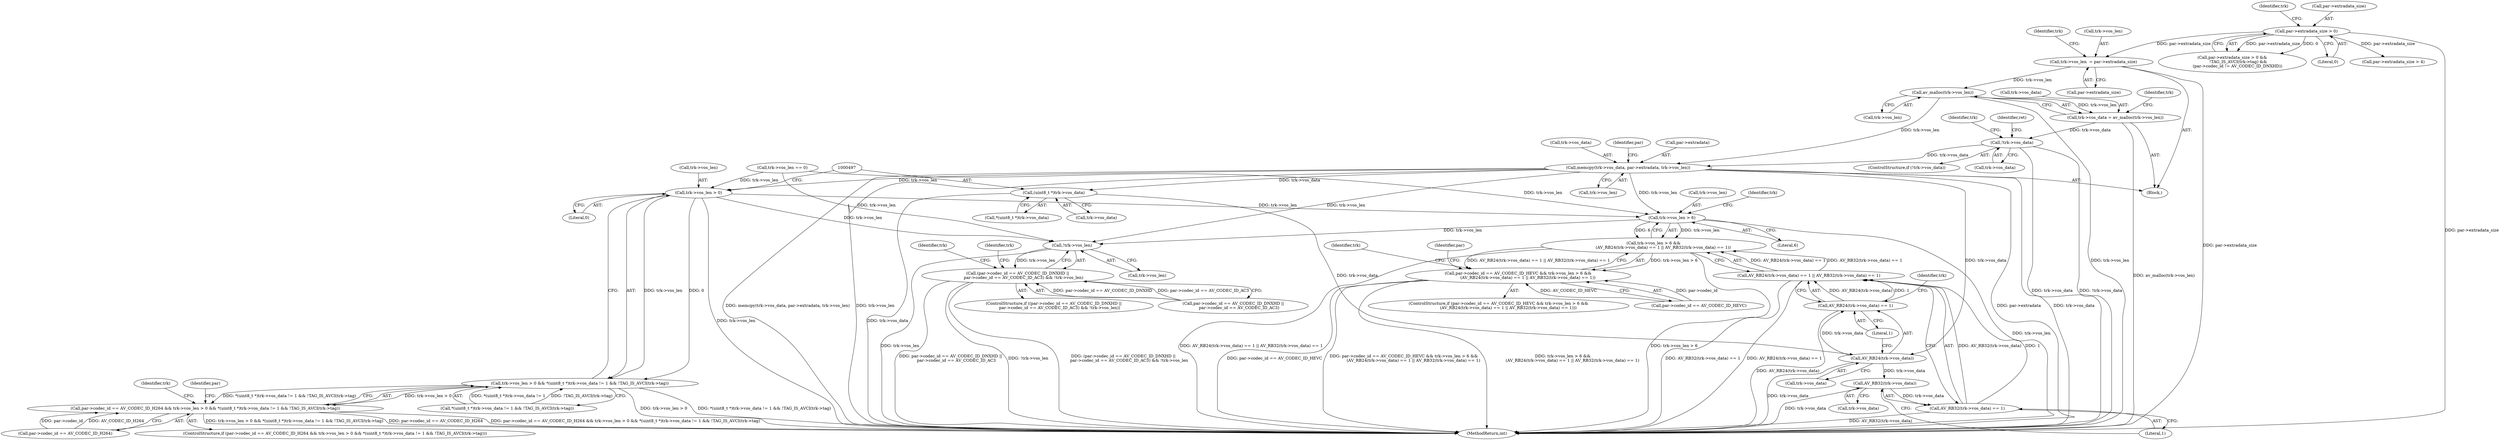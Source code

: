 digraph "0_FFmpeg_3a2d21bc5f97aa0161db3ae731fc2732be6108b8@API" {
"1000410" [label="(Call,av_malloc(trk->vos_len))"];
"1000399" [label="(Call,trk->vos_len  = par->extradata_size)"];
"1000382" [label="(Call,par->extradata_size > 0)"];
"1000406" [label="(Call,trk->vos_data = av_malloc(trk->vos_len))"];
"1000415" [label="(Call,!trk->vos_data)"];
"1000425" [label="(Call,memcpy(trk->vos_data, par->extradata, trk->vos_len))"];
"1000488" [label="(Call,trk->vos_len > 0)"];
"1000487" [label="(Call,trk->vos_len > 0 && *(uint8_t *)trk->vos_data != 1 && !TAG_IS_AVCI(trk->tag))"];
"1000481" [label="(Call,par->codec_id == AV_CODEC_ID_H264 && trk->vos_len > 0 && *(uint8_t *)trk->vos_data != 1 && !TAG_IS_AVCI(trk->tag))"];
"1000586" [label="(Call,trk->vos_len > 6)"];
"1000585" [label="(Call,trk->vos_len > 6 &&\n               (AV_RB24(trk->vos_data) == 1 || AV_RB32(trk->vos_data) == 1))"];
"1000579" [label="(Call,par->codec_id == AV_CODEC_ID_HEVC && trk->vos_len > 6 &&\n               (AV_RB24(trk->vos_data) == 1 || AV_RB32(trk->vos_data) == 1))"];
"1000766" [label="(Call,!trk->vos_len)"];
"1000754" [label="(Call,(par->codec_id == AV_CODEC_ID_DNXHD ||\n         par->codec_id == AV_CODEC_ID_AC3) && !trk->vos_len)"];
"1000496" [label="(Call,(uint8_t *)trk->vos_data)"];
"1000593" [label="(Call,AV_RB24(trk->vos_data))"];
"1000592" [label="(Call,AV_RB24(trk->vos_data) == 1)"];
"1000591" [label="(Call,AV_RB24(trk->vos_data) == 1 || AV_RB32(trk->vos_data) == 1)"];
"1000599" [label="(Call,AV_RB32(trk->vos_data))"];
"1000598" [label="(Call,AV_RB32(trk->vos_data) == 1)"];
"1000381" [label="(Call,par->extradata_size > 0 &&\n         !TAG_IS_AVCI(trk->tag) &&\n        (par->codec_id != AV_CODEC_ID_DNXHD))"];
"1000609" [label="(Identifier,trk)"];
"1000578" [label="(ControlStructure,if (par->codec_id == AV_CODEC_ID_HEVC && trk->vos_len > 6 &&\n               (AV_RB24(trk->vos_data) == 1 || AV_RB32(trk->vos_data) == 1)))"];
"1000391" [label="(Identifier,trk)"];
"1000767" [label="(Call,trk->vos_len)"];
"1000417" [label="(Identifier,trk)"];
"1000408" [label="(Identifier,trk)"];
"1000386" [label="(Literal,0)"];
"1001466" [label="(MethodReturn,int)"];
"1000579" [label="(Call,par->codec_id == AV_CODEC_ID_HEVC && trk->vos_len > 6 &&\n               (AV_RB24(trk->vos_data) == 1 || AV_RB32(trk->vos_data) == 1))"];
"1000591" [label="(Call,AV_RB24(trk->vos_data) == 1 || AV_RB32(trk->vos_data) == 1)"];
"1000598" [label="(Call,AV_RB32(trk->vos_data) == 1)"];
"1000754" [label="(Call,(par->codec_id == AV_CODEC_ID_DNXHD ||\n         par->codec_id == AV_CODEC_ID_AC3) && !trk->vos_len)"];
"1000411" [label="(Call,trk->vos_len)"];
"1000421" [label="(Identifier,ret)"];
"1000512" [label="(Identifier,trk)"];
"1000493" [label="(Call,*(uint8_t *)trk->vos_data != 1 && !TAG_IS_AVCI(trk->tag))"];
"1000383" [label="(Call,par->extradata_size)"];
"1000496" [label="(Call,(uint8_t *)trk->vos_data)"];
"1000406" [label="(Call,trk->vos_data = av_malloc(trk->vos_len))"];
"1000439" [label="(Identifier,par)"];
"1000415" [label="(Call,!trk->vos_data)"];
"1000382" [label="(Call,par->extradata_size > 0)"];
"1000755" [label="(Call,par->codec_id == AV_CODEC_ID_DNXHD ||\n         par->codec_id == AV_CODEC_ID_AC3)"];
"1000652" [label="(Identifier,par)"];
"1000597" [label="(Literal,1)"];
"1000495" [label="(Call,*(uint8_t *)trk->vos_data)"];
"1000498" [label="(Call,trk->vos_data)"];
"1000580" [label="(Call,par->codec_id == AV_CODEC_ID_HEVC)"];
"1000601" [label="(Identifier,trk)"];
"1000425" [label="(Call,memcpy(trk->vos_data, par->extradata, trk->vos_len))"];
"1000407" [label="(Call,trk->vos_data)"];
"1000376" [label="(Call,trk->vos_len == 0)"];
"1000492" [label="(Literal,0)"];
"1000429" [label="(Call,par->extradata)"];
"1000590" [label="(Literal,6)"];
"1000414" [label="(ControlStructure,if (!trk->vos_data))"];
"1000398" [label="(Block,)"];
"1000427" [label="(Identifier,trk)"];
"1000489" [label="(Call,trk->vos_len)"];
"1000582" [label="(Identifier,par)"];
"1000766" [label="(Call,!trk->vos_len)"];
"1000753" [label="(ControlStructure,if ((par->codec_id == AV_CODEC_ID_DNXHD ||\n         par->codec_id == AV_CODEC_ID_AC3) && !trk->vos_len))"];
"1000586" [label="(Call,trk->vos_len > 6)"];
"1000585" [label="(Call,trk->vos_len > 6 &&\n               (AV_RB24(trk->vos_data) == 1 || AV_RB32(trk->vos_data) == 1))"];
"1000593" [label="(Call,AV_RB24(trk->vos_data))"];
"1000482" [label="(Call,par->codec_id == AV_CODEC_ID_H264)"];
"1000773" [label="(Identifier,trk)"];
"1000403" [label="(Call,par->extradata_size)"];
"1000410" [label="(Call,av_malloc(trk->vos_len))"];
"1000488" [label="(Call,trk->vos_len > 0)"];
"1000695" [label="(Call,par->extradata_size > 4)"];
"1000487" [label="(Call,trk->vos_len > 0 && *(uint8_t *)trk->vos_data != 1 && !TAG_IS_AVCI(trk->tag))"];
"1000587" [label="(Call,trk->vos_len)"];
"1000592" [label="(Call,AV_RB24(trk->vos_data) == 1)"];
"1000432" [label="(Call,trk->vos_len)"];
"1000599" [label="(Call,AV_RB32(trk->vos_data))"];
"1000804" [label="(Identifier,trk)"];
"1000603" [label="(Literal,1)"];
"1000416" [label="(Call,trk->vos_data)"];
"1000600" [label="(Call,trk->vos_data)"];
"1000594" [label="(Call,trk->vos_data)"];
"1000481" [label="(Call,par->codec_id == AV_CODEC_ID_H264 && trk->vos_len > 0 && *(uint8_t *)trk->vos_data != 1 && !TAG_IS_AVCI(trk->tag))"];
"1000426" [label="(Call,trk->vos_data)"];
"1000399" [label="(Call,trk->vos_len  = par->extradata_size)"];
"1000595" [label="(Identifier,trk)"];
"1000480" [label="(ControlStructure,if (par->codec_id == AV_CODEC_ID_H264 && trk->vos_len > 0 && *(uint8_t *)trk->vos_data != 1 && !TAG_IS_AVCI(trk->tag)))"];
"1000400" [label="(Call,trk->vos_len)"];
"1000410" -> "1000406"  [label="AST: "];
"1000410" -> "1000411"  [label="CFG: "];
"1000411" -> "1000410"  [label="AST: "];
"1000406" -> "1000410"  [label="CFG: "];
"1000410" -> "1001466"  [label="DDG: trk->vos_len"];
"1000410" -> "1000406"  [label="DDG: trk->vos_len"];
"1000399" -> "1000410"  [label="DDG: trk->vos_len"];
"1000410" -> "1000425"  [label="DDG: trk->vos_len"];
"1000399" -> "1000398"  [label="AST: "];
"1000399" -> "1000403"  [label="CFG: "];
"1000400" -> "1000399"  [label="AST: "];
"1000403" -> "1000399"  [label="AST: "];
"1000408" -> "1000399"  [label="CFG: "];
"1000399" -> "1001466"  [label="DDG: par->extradata_size"];
"1000382" -> "1000399"  [label="DDG: par->extradata_size"];
"1000382" -> "1000381"  [label="AST: "];
"1000382" -> "1000386"  [label="CFG: "];
"1000383" -> "1000382"  [label="AST: "];
"1000386" -> "1000382"  [label="AST: "];
"1000391" -> "1000382"  [label="CFG: "];
"1000381" -> "1000382"  [label="CFG: "];
"1000382" -> "1001466"  [label="DDG: par->extradata_size"];
"1000382" -> "1000381"  [label="DDG: par->extradata_size"];
"1000382" -> "1000381"  [label="DDG: 0"];
"1000382" -> "1000695"  [label="DDG: par->extradata_size"];
"1000406" -> "1000398"  [label="AST: "];
"1000407" -> "1000406"  [label="AST: "];
"1000417" -> "1000406"  [label="CFG: "];
"1000406" -> "1001466"  [label="DDG: av_malloc(trk->vos_len)"];
"1000406" -> "1000415"  [label="DDG: trk->vos_data"];
"1000415" -> "1000414"  [label="AST: "];
"1000415" -> "1000416"  [label="CFG: "];
"1000416" -> "1000415"  [label="AST: "];
"1000421" -> "1000415"  [label="CFG: "];
"1000427" -> "1000415"  [label="CFG: "];
"1000415" -> "1001466"  [label="DDG: trk->vos_data"];
"1000415" -> "1001466"  [label="DDG: !trk->vos_data"];
"1000415" -> "1000425"  [label="DDG: trk->vos_data"];
"1000425" -> "1000398"  [label="AST: "];
"1000425" -> "1000432"  [label="CFG: "];
"1000426" -> "1000425"  [label="AST: "];
"1000429" -> "1000425"  [label="AST: "];
"1000432" -> "1000425"  [label="AST: "];
"1000439" -> "1000425"  [label="CFG: "];
"1000425" -> "1001466"  [label="DDG: trk->vos_data"];
"1000425" -> "1001466"  [label="DDG: memcpy(trk->vos_data, par->extradata, trk->vos_len)"];
"1000425" -> "1001466"  [label="DDG: trk->vos_len"];
"1000425" -> "1001466"  [label="DDG: par->extradata"];
"1000425" -> "1000488"  [label="DDG: trk->vos_len"];
"1000425" -> "1000496"  [label="DDG: trk->vos_data"];
"1000425" -> "1000586"  [label="DDG: trk->vos_len"];
"1000425" -> "1000593"  [label="DDG: trk->vos_data"];
"1000425" -> "1000766"  [label="DDG: trk->vos_len"];
"1000488" -> "1000487"  [label="AST: "];
"1000488" -> "1000492"  [label="CFG: "];
"1000489" -> "1000488"  [label="AST: "];
"1000492" -> "1000488"  [label="AST: "];
"1000497" -> "1000488"  [label="CFG: "];
"1000487" -> "1000488"  [label="CFG: "];
"1000488" -> "1001466"  [label="DDG: trk->vos_len"];
"1000488" -> "1000487"  [label="DDG: trk->vos_len"];
"1000488" -> "1000487"  [label="DDG: 0"];
"1000376" -> "1000488"  [label="DDG: trk->vos_len"];
"1000488" -> "1000586"  [label="DDG: trk->vos_len"];
"1000488" -> "1000766"  [label="DDG: trk->vos_len"];
"1000487" -> "1000481"  [label="AST: "];
"1000487" -> "1000493"  [label="CFG: "];
"1000493" -> "1000487"  [label="AST: "];
"1000481" -> "1000487"  [label="CFG: "];
"1000487" -> "1001466"  [label="DDG: trk->vos_len > 0"];
"1000487" -> "1001466"  [label="DDG: *(uint8_t *)trk->vos_data != 1 && !TAG_IS_AVCI(trk->tag)"];
"1000487" -> "1000481"  [label="DDG: trk->vos_len > 0"];
"1000487" -> "1000481"  [label="DDG: *(uint8_t *)trk->vos_data != 1 && !TAG_IS_AVCI(trk->tag)"];
"1000493" -> "1000487"  [label="DDG: *(uint8_t *)trk->vos_data != 1"];
"1000493" -> "1000487"  [label="DDG: !TAG_IS_AVCI(trk->tag)"];
"1000481" -> "1000480"  [label="AST: "];
"1000481" -> "1000482"  [label="CFG: "];
"1000482" -> "1000481"  [label="AST: "];
"1000512" -> "1000481"  [label="CFG: "];
"1000582" -> "1000481"  [label="CFG: "];
"1000481" -> "1001466"  [label="DDG: par->codec_id == AV_CODEC_ID_H264 && trk->vos_len > 0 && *(uint8_t *)trk->vos_data != 1 && !TAG_IS_AVCI(trk->tag)"];
"1000481" -> "1001466"  [label="DDG: trk->vos_len > 0 && *(uint8_t *)trk->vos_data != 1 && !TAG_IS_AVCI(trk->tag)"];
"1000481" -> "1001466"  [label="DDG: par->codec_id == AV_CODEC_ID_H264"];
"1000482" -> "1000481"  [label="DDG: par->codec_id"];
"1000482" -> "1000481"  [label="DDG: AV_CODEC_ID_H264"];
"1000586" -> "1000585"  [label="AST: "];
"1000586" -> "1000590"  [label="CFG: "];
"1000587" -> "1000586"  [label="AST: "];
"1000590" -> "1000586"  [label="AST: "];
"1000595" -> "1000586"  [label="CFG: "];
"1000585" -> "1000586"  [label="CFG: "];
"1000586" -> "1001466"  [label="DDG: trk->vos_len"];
"1000586" -> "1000585"  [label="DDG: trk->vos_len"];
"1000586" -> "1000585"  [label="DDG: 6"];
"1000376" -> "1000586"  [label="DDG: trk->vos_len"];
"1000586" -> "1000766"  [label="DDG: trk->vos_len"];
"1000585" -> "1000579"  [label="AST: "];
"1000585" -> "1000591"  [label="CFG: "];
"1000591" -> "1000585"  [label="AST: "];
"1000579" -> "1000585"  [label="CFG: "];
"1000585" -> "1001466"  [label="DDG: trk->vos_len > 6"];
"1000585" -> "1001466"  [label="DDG: AV_RB24(trk->vos_data) == 1 || AV_RB32(trk->vos_data) == 1"];
"1000585" -> "1000579"  [label="DDG: trk->vos_len > 6"];
"1000585" -> "1000579"  [label="DDG: AV_RB24(trk->vos_data) == 1 || AV_RB32(trk->vos_data) == 1"];
"1000591" -> "1000585"  [label="DDG: AV_RB24(trk->vos_data) == 1"];
"1000591" -> "1000585"  [label="DDG: AV_RB32(trk->vos_data) == 1"];
"1000579" -> "1000578"  [label="AST: "];
"1000579" -> "1000580"  [label="CFG: "];
"1000580" -> "1000579"  [label="AST: "];
"1000609" -> "1000579"  [label="CFG: "];
"1000652" -> "1000579"  [label="CFG: "];
"1000579" -> "1001466"  [label="DDG: par->codec_id == AV_CODEC_ID_HEVC && trk->vos_len > 6 &&\n               (AV_RB24(trk->vos_data) == 1 || AV_RB32(trk->vos_data) == 1)"];
"1000579" -> "1001466"  [label="DDG: par->codec_id == AV_CODEC_ID_HEVC"];
"1000579" -> "1001466"  [label="DDG: trk->vos_len > 6 &&\n               (AV_RB24(trk->vos_data) == 1 || AV_RB32(trk->vos_data) == 1)"];
"1000580" -> "1000579"  [label="DDG: par->codec_id"];
"1000580" -> "1000579"  [label="DDG: AV_CODEC_ID_HEVC"];
"1000766" -> "1000754"  [label="AST: "];
"1000766" -> "1000767"  [label="CFG: "];
"1000767" -> "1000766"  [label="AST: "];
"1000754" -> "1000766"  [label="CFG: "];
"1000766" -> "1001466"  [label="DDG: trk->vos_len"];
"1000766" -> "1000754"  [label="DDG: trk->vos_len"];
"1000376" -> "1000766"  [label="DDG: trk->vos_len"];
"1000754" -> "1000753"  [label="AST: "];
"1000754" -> "1000755"  [label="CFG: "];
"1000755" -> "1000754"  [label="AST: "];
"1000773" -> "1000754"  [label="CFG: "];
"1000804" -> "1000754"  [label="CFG: "];
"1000754" -> "1001466"  [label="DDG: (par->codec_id == AV_CODEC_ID_DNXHD ||\n         par->codec_id == AV_CODEC_ID_AC3) && !trk->vos_len"];
"1000754" -> "1001466"  [label="DDG: par->codec_id == AV_CODEC_ID_DNXHD ||\n         par->codec_id == AV_CODEC_ID_AC3"];
"1000754" -> "1001466"  [label="DDG: !trk->vos_len"];
"1000755" -> "1000754"  [label="DDG: par->codec_id == AV_CODEC_ID_DNXHD"];
"1000755" -> "1000754"  [label="DDG: par->codec_id == AV_CODEC_ID_AC3"];
"1000496" -> "1000495"  [label="AST: "];
"1000496" -> "1000498"  [label="CFG: "];
"1000497" -> "1000496"  [label="AST: "];
"1000498" -> "1000496"  [label="AST: "];
"1000495" -> "1000496"  [label="CFG: "];
"1000496" -> "1001466"  [label="DDG: trk->vos_data"];
"1000496" -> "1000593"  [label="DDG: trk->vos_data"];
"1000593" -> "1000592"  [label="AST: "];
"1000593" -> "1000594"  [label="CFG: "];
"1000594" -> "1000593"  [label="AST: "];
"1000597" -> "1000593"  [label="CFG: "];
"1000593" -> "1001466"  [label="DDG: trk->vos_data"];
"1000593" -> "1000592"  [label="DDG: trk->vos_data"];
"1000593" -> "1000599"  [label="DDG: trk->vos_data"];
"1000592" -> "1000591"  [label="AST: "];
"1000592" -> "1000597"  [label="CFG: "];
"1000597" -> "1000592"  [label="AST: "];
"1000601" -> "1000592"  [label="CFG: "];
"1000591" -> "1000592"  [label="CFG: "];
"1000592" -> "1001466"  [label="DDG: AV_RB24(trk->vos_data)"];
"1000592" -> "1000591"  [label="DDG: AV_RB24(trk->vos_data)"];
"1000592" -> "1000591"  [label="DDG: 1"];
"1000591" -> "1000598"  [label="CFG: "];
"1000598" -> "1000591"  [label="AST: "];
"1000591" -> "1001466"  [label="DDG: AV_RB32(trk->vos_data) == 1"];
"1000591" -> "1001466"  [label="DDG: AV_RB24(trk->vos_data) == 1"];
"1000598" -> "1000591"  [label="DDG: AV_RB32(trk->vos_data)"];
"1000598" -> "1000591"  [label="DDG: 1"];
"1000599" -> "1000598"  [label="AST: "];
"1000599" -> "1000600"  [label="CFG: "];
"1000600" -> "1000599"  [label="AST: "];
"1000603" -> "1000599"  [label="CFG: "];
"1000599" -> "1001466"  [label="DDG: trk->vos_data"];
"1000599" -> "1000598"  [label="DDG: trk->vos_data"];
"1000598" -> "1000603"  [label="CFG: "];
"1000603" -> "1000598"  [label="AST: "];
"1000598" -> "1001466"  [label="DDG: AV_RB32(trk->vos_data)"];
}
